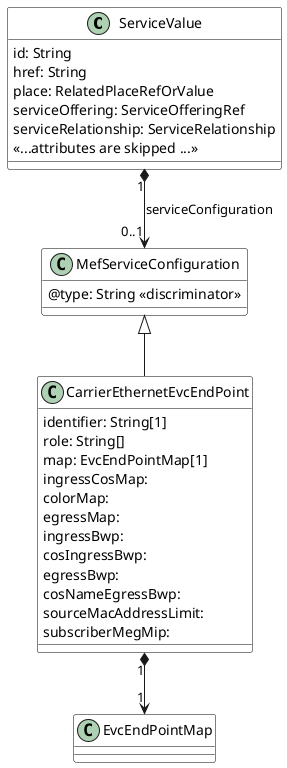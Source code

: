 @startuml
skinparam {
    ClassBackgroundColor White
    ClassBorderColor Black
}

class ServiceValue {
    id: String
    href: String
    place: RelatedPlaceRefOrValue
    serviceOffering: ServiceOfferingRef
    serviceRelationship: ServiceRelationship
    << ...attributes are skipped ...>>
}

class MefServiceConfiguration {
    @type: String <<discriminator>>
}

class CarrierEthernetEvcEndPoint {
    identifier: String[1]
    role: String[]
    map: EvcEndPointMap[1]
    ingressCosMap: 
    colorMap: 
    egressMap: 
    ingressBwp: 
    cosIngressBwp: 
    egressBwp: 
    cosNameEgressBwp: 
    sourceMacAddressLimit:
    subscriberMegMip: 
}

class EvcEndPointMap {
    
}

MefServiceConfiguration <|-- CarrierEthernetEvcEndPoint
CarrierEthernetEvcEndPoint "1" *--> "1" EvcEndPointMap
ServiceValue "1" *--> "0..1" MefServiceConfiguration: serviceConfiguration

@enduml